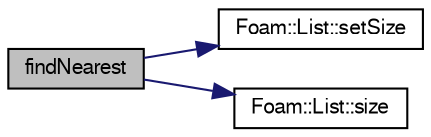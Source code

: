 digraph "findNearest"
{
  bgcolor="transparent";
  edge [fontname="FreeSans",fontsize="10",labelfontname="FreeSans",labelfontsize="10"];
  node [fontname="FreeSans",fontsize="10",shape=record];
  rankdir="LR";
  Node119 [label="findNearest",height=0.2,width=0.4,color="black", fillcolor="grey75", style="filled", fontcolor="black"];
  Node119 -> Node120 [color="midnightblue",fontsize="10",style="solid",fontname="FreeSans"];
  Node120 [label="Foam::List::setSize",height=0.2,width=0.4,color="black",URL="$a25694.html#aedb985ffeaf1bdbfeccc2a8730405703",tooltip="Reset size of List. "];
  Node119 -> Node121 [color="midnightblue",fontsize="10",style="solid",fontname="FreeSans"];
  Node121 [label="Foam::List::size",height=0.2,width=0.4,color="black",URL="$a25694.html#a8a5f6fa29bd4b500caf186f60245b384",tooltip="Override size to be inconsistent with allocated storage. "];
}
